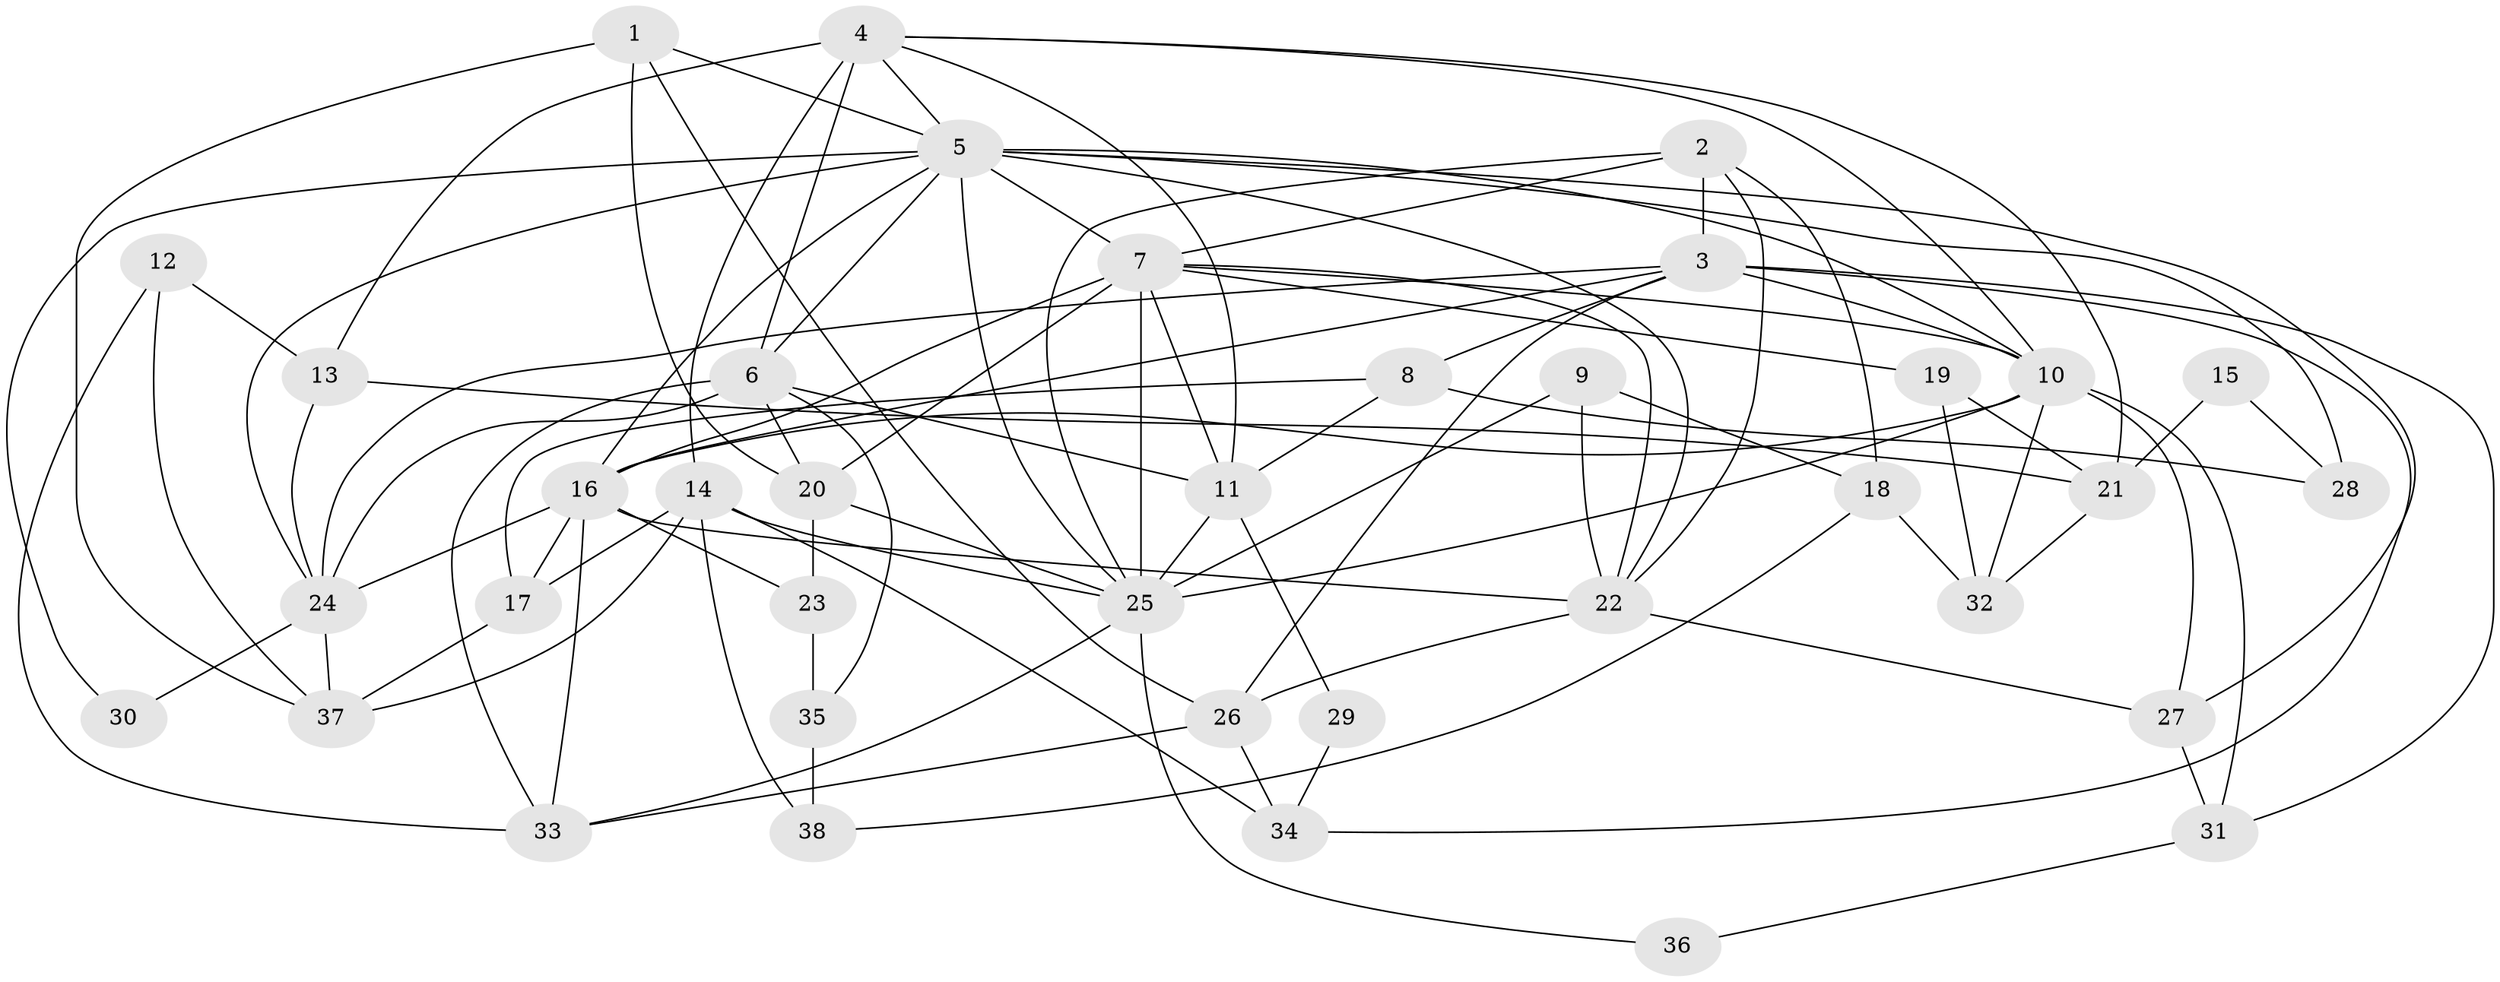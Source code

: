// original degree distribution, {5: 0.10526315789473684, 3: 0.27631578947368424, 4: 0.3026315789473684, 6: 0.07894736842105263, 8: 0.02631578947368421, 2: 0.14473684210526316, 7: 0.06578947368421052}
// Generated by graph-tools (version 1.1) at 2025/35/03/09/25 02:35:53]
// undirected, 38 vertices, 96 edges
graph export_dot {
graph [start="1"]
  node [color=gray90,style=filled];
  1;
  2;
  3;
  4;
  5;
  6;
  7;
  8;
  9;
  10;
  11;
  12;
  13;
  14;
  15;
  16;
  17;
  18;
  19;
  20;
  21;
  22;
  23;
  24;
  25;
  26;
  27;
  28;
  29;
  30;
  31;
  32;
  33;
  34;
  35;
  36;
  37;
  38;
  1 -- 5 [weight=1.0];
  1 -- 20 [weight=1.0];
  1 -- 26 [weight=1.0];
  1 -- 37 [weight=1.0];
  2 -- 3 [weight=1.0];
  2 -- 7 [weight=1.0];
  2 -- 18 [weight=1.0];
  2 -- 22 [weight=1.0];
  2 -- 25 [weight=1.0];
  3 -- 8 [weight=1.0];
  3 -- 10 [weight=1.0];
  3 -- 16 [weight=1.0];
  3 -- 24 [weight=1.0];
  3 -- 26 [weight=1.0];
  3 -- 31 [weight=1.0];
  3 -- 34 [weight=1.0];
  4 -- 5 [weight=1.0];
  4 -- 6 [weight=1.0];
  4 -- 10 [weight=1.0];
  4 -- 11 [weight=1.0];
  4 -- 13 [weight=1.0];
  4 -- 14 [weight=2.0];
  4 -- 21 [weight=1.0];
  5 -- 6 [weight=1.0];
  5 -- 7 [weight=1.0];
  5 -- 10 [weight=1.0];
  5 -- 16 [weight=1.0];
  5 -- 22 [weight=1.0];
  5 -- 24 [weight=1.0];
  5 -- 25 [weight=3.0];
  5 -- 27 [weight=1.0];
  5 -- 28 [weight=1.0];
  5 -- 30 [weight=1.0];
  6 -- 11 [weight=1.0];
  6 -- 20 [weight=1.0];
  6 -- 24 [weight=1.0];
  6 -- 33 [weight=2.0];
  6 -- 35 [weight=1.0];
  7 -- 10 [weight=1.0];
  7 -- 11 [weight=1.0];
  7 -- 16 [weight=1.0];
  7 -- 19 [weight=1.0];
  7 -- 20 [weight=1.0];
  7 -- 22 [weight=1.0];
  7 -- 25 [weight=3.0];
  8 -- 11 [weight=1.0];
  8 -- 17 [weight=1.0];
  8 -- 28 [weight=1.0];
  9 -- 18 [weight=1.0];
  9 -- 22 [weight=1.0];
  9 -- 25 [weight=1.0];
  10 -- 16 [weight=1.0];
  10 -- 25 [weight=2.0];
  10 -- 27 [weight=1.0];
  10 -- 31 [weight=1.0];
  10 -- 32 [weight=1.0];
  11 -- 25 [weight=3.0];
  11 -- 29 [weight=1.0];
  12 -- 13 [weight=1.0];
  12 -- 33 [weight=1.0];
  12 -- 37 [weight=1.0];
  13 -- 21 [weight=1.0];
  13 -- 24 [weight=1.0];
  14 -- 17 [weight=1.0];
  14 -- 25 [weight=1.0];
  14 -- 34 [weight=1.0];
  14 -- 37 [weight=2.0];
  14 -- 38 [weight=1.0];
  15 -- 21 [weight=1.0];
  15 -- 28 [weight=1.0];
  16 -- 17 [weight=1.0];
  16 -- 22 [weight=1.0];
  16 -- 23 [weight=1.0];
  16 -- 24 [weight=2.0];
  16 -- 33 [weight=1.0];
  17 -- 37 [weight=1.0];
  18 -- 32 [weight=1.0];
  18 -- 38 [weight=1.0];
  19 -- 21 [weight=1.0];
  19 -- 32 [weight=1.0];
  20 -- 23 [weight=1.0];
  20 -- 25 [weight=2.0];
  21 -- 32 [weight=1.0];
  22 -- 26 [weight=1.0];
  22 -- 27 [weight=1.0];
  23 -- 35 [weight=1.0];
  24 -- 30 [weight=1.0];
  24 -- 37 [weight=1.0];
  25 -- 33 [weight=1.0];
  25 -- 36 [weight=1.0];
  26 -- 33 [weight=1.0];
  26 -- 34 [weight=1.0];
  27 -- 31 [weight=1.0];
  29 -- 34 [weight=1.0];
  31 -- 36 [weight=1.0];
  35 -- 38 [weight=1.0];
}
